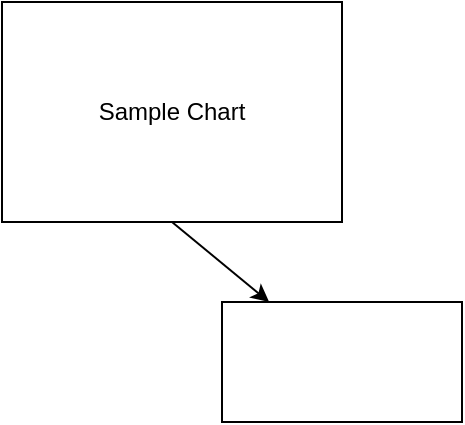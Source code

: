 <mxfile pages="1" version="11.2.8" type="github"><diagram id="bDNnDkCTr44foFV42ZsD" name="Page-1"><mxGraphModel dx="1278" dy="580" grid="1" gridSize="10" guides="1" tooltips="1" connect="1" arrows="1" fold="1" page="1" pageScale="1" pageWidth="850" pageHeight="1100" math="0" shadow="0"><root><mxCell id="0"/><mxCell id="1" parent="0"/><mxCell id="xzeSJ8qQ_-WA7ekhQmmk-1" value="" style="rounded=0;whiteSpace=wrap;html=1;" vertex="1" parent="1"><mxGeometry x="20" y="20" width="170" height="110" as="geometry"/></mxCell><mxCell id="xzeSJ8qQ_-WA7ekhQmmk-2" value="Sample Chart" style="text;html=1;strokeColor=none;fillColor=none;align=center;verticalAlign=middle;whiteSpace=wrap;rounded=0;" vertex="1" parent="1"><mxGeometry x="50" y="65" width="110" height="20" as="geometry"/></mxCell><mxCell id="xzeSJ8qQ_-WA7ekhQmmk-3" value="" style="endArrow=classic;html=1;exitX=0.5;exitY=1;exitDx=0;exitDy=0;" edge="1" parent="1" source="xzeSJ8qQ_-WA7ekhQmmk-1" target="xzeSJ8qQ_-WA7ekhQmmk-4"><mxGeometry width="50" height="50" relative="1" as="geometry"><mxPoint x="20" y="200" as="sourcePoint"/><mxPoint x="190" y="170" as="targetPoint"/></mxGeometry></mxCell><mxCell id="xzeSJ8qQ_-WA7ekhQmmk-4" value="" style="rounded=0;whiteSpace=wrap;html=1;" vertex="1" parent="1"><mxGeometry x="130" y="170" width="120" height="60" as="geometry"/></mxCell></root></mxGraphModel></diagram></mxfile>